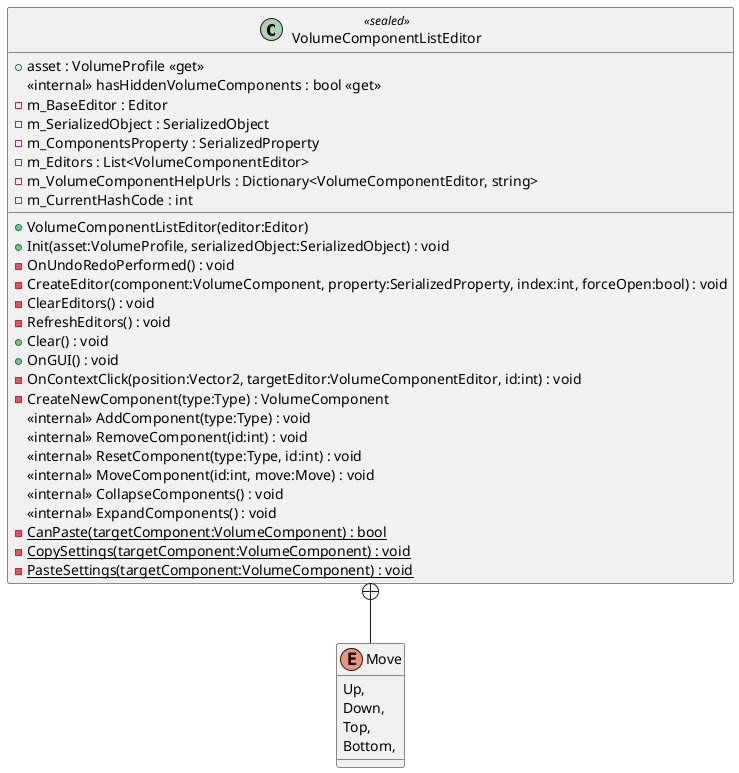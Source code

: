 @startuml
class VolumeComponentListEditor <<sealed>> {
    + asset : VolumeProfile <<get>>
    <<internal>> hasHiddenVolumeComponents : bool <<get>>
    - m_BaseEditor : Editor
    - m_SerializedObject : SerializedObject
    - m_ComponentsProperty : SerializedProperty
    - m_Editors : List<VolumeComponentEditor>
    - m_VolumeComponentHelpUrls : Dictionary<VolumeComponentEditor, string>
    + VolumeComponentListEditor(editor:Editor)
    + Init(asset:VolumeProfile, serializedObject:SerializedObject) : void
    - OnUndoRedoPerformed() : void
    - CreateEditor(component:VolumeComponent, property:SerializedProperty, index:int, forceOpen:bool) : void
    - m_CurrentHashCode : int
    - ClearEditors() : void
    - RefreshEditors() : void
    + Clear() : void
    + OnGUI() : void
    - OnContextClick(position:Vector2, targetEditor:VolumeComponentEditor, id:int) : void
    - CreateNewComponent(type:Type) : VolumeComponent
    <<internal>> AddComponent(type:Type) : void
    <<internal>> RemoveComponent(id:int) : void
    <<internal>> ResetComponent(type:Type, id:int) : void
    <<internal>> MoveComponent(id:int, move:Move) : void
    <<internal>> CollapseComponents() : void
    <<internal>> ExpandComponents() : void
    {static} - CanPaste(targetComponent:VolumeComponent) : bool
    {static} - CopySettings(targetComponent:VolumeComponent) : void
    {static} - PasteSettings(targetComponent:VolumeComponent) : void
}
enum Move {
    Up,
    Down,
    Top,
    Bottom,
}
VolumeComponentListEditor +-- Move
@enduml
